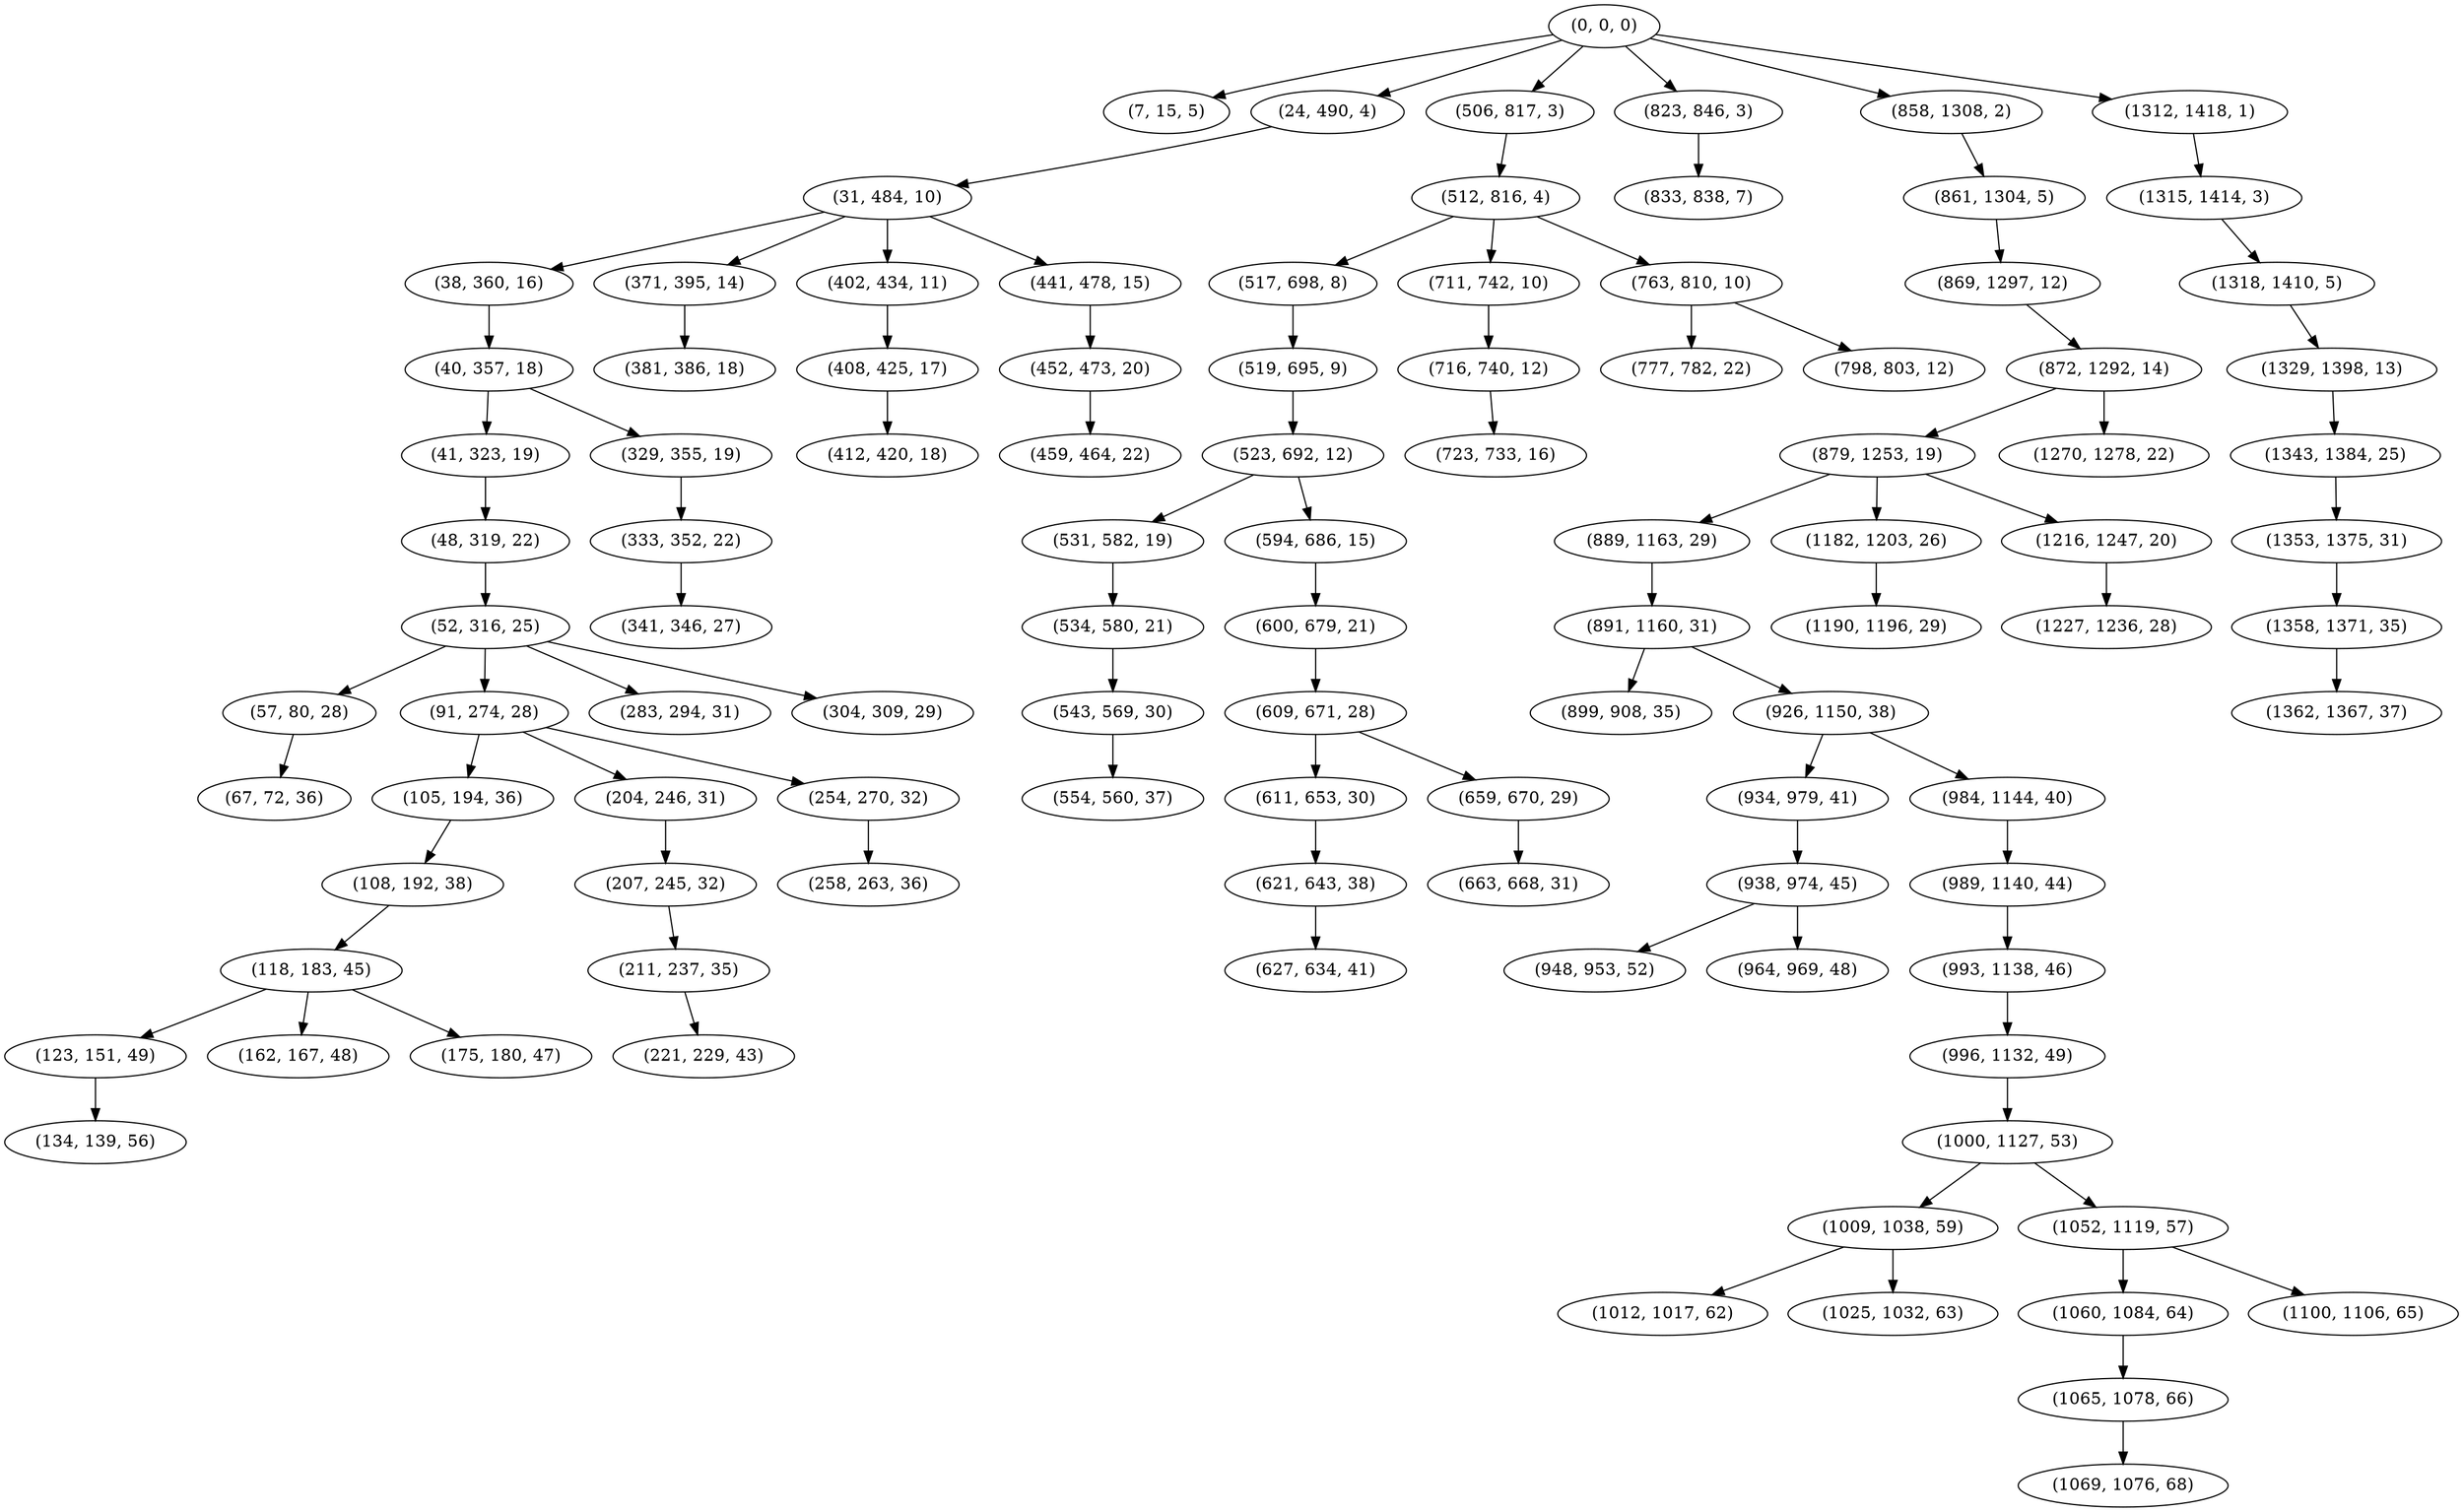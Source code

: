 digraph tree {
    "(0, 0, 0)";
    "(7, 15, 5)";
    "(24, 490, 4)";
    "(31, 484, 10)";
    "(38, 360, 16)";
    "(40, 357, 18)";
    "(41, 323, 19)";
    "(48, 319, 22)";
    "(52, 316, 25)";
    "(57, 80, 28)";
    "(67, 72, 36)";
    "(91, 274, 28)";
    "(105, 194, 36)";
    "(108, 192, 38)";
    "(118, 183, 45)";
    "(123, 151, 49)";
    "(134, 139, 56)";
    "(162, 167, 48)";
    "(175, 180, 47)";
    "(204, 246, 31)";
    "(207, 245, 32)";
    "(211, 237, 35)";
    "(221, 229, 43)";
    "(254, 270, 32)";
    "(258, 263, 36)";
    "(283, 294, 31)";
    "(304, 309, 29)";
    "(329, 355, 19)";
    "(333, 352, 22)";
    "(341, 346, 27)";
    "(371, 395, 14)";
    "(381, 386, 18)";
    "(402, 434, 11)";
    "(408, 425, 17)";
    "(412, 420, 18)";
    "(441, 478, 15)";
    "(452, 473, 20)";
    "(459, 464, 22)";
    "(506, 817, 3)";
    "(512, 816, 4)";
    "(517, 698, 8)";
    "(519, 695, 9)";
    "(523, 692, 12)";
    "(531, 582, 19)";
    "(534, 580, 21)";
    "(543, 569, 30)";
    "(554, 560, 37)";
    "(594, 686, 15)";
    "(600, 679, 21)";
    "(609, 671, 28)";
    "(611, 653, 30)";
    "(621, 643, 38)";
    "(627, 634, 41)";
    "(659, 670, 29)";
    "(663, 668, 31)";
    "(711, 742, 10)";
    "(716, 740, 12)";
    "(723, 733, 16)";
    "(763, 810, 10)";
    "(777, 782, 22)";
    "(798, 803, 12)";
    "(823, 846, 3)";
    "(833, 838, 7)";
    "(858, 1308, 2)";
    "(861, 1304, 5)";
    "(869, 1297, 12)";
    "(872, 1292, 14)";
    "(879, 1253, 19)";
    "(889, 1163, 29)";
    "(891, 1160, 31)";
    "(899, 908, 35)";
    "(926, 1150, 38)";
    "(934, 979, 41)";
    "(938, 974, 45)";
    "(948, 953, 52)";
    "(964, 969, 48)";
    "(984, 1144, 40)";
    "(989, 1140, 44)";
    "(993, 1138, 46)";
    "(996, 1132, 49)";
    "(1000, 1127, 53)";
    "(1009, 1038, 59)";
    "(1012, 1017, 62)";
    "(1025, 1032, 63)";
    "(1052, 1119, 57)";
    "(1060, 1084, 64)";
    "(1065, 1078, 66)";
    "(1069, 1076, 68)";
    "(1100, 1106, 65)";
    "(1182, 1203, 26)";
    "(1190, 1196, 29)";
    "(1216, 1247, 20)";
    "(1227, 1236, 28)";
    "(1270, 1278, 22)";
    "(1312, 1418, 1)";
    "(1315, 1414, 3)";
    "(1318, 1410, 5)";
    "(1329, 1398, 13)";
    "(1343, 1384, 25)";
    "(1353, 1375, 31)";
    "(1358, 1371, 35)";
    "(1362, 1367, 37)";
    "(0, 0, 0)" -> "(7, 15, 5)";
    "(0, 0, 0)" -> "(24, 490, 4)";
    "(0, 0, 0)" -> "(506, 817, 3)";
    "(0, 0, 0)" -> "(823, 846, 3)";
    "(0, 0, 0)" -> "(858, 1308, 2)";
    "(0, 0, 0)" -> "(1312, 1418, 1)";
    "(24, 490, 4)" -> "(31, 484, 10)";
    "(31, 484, 10)" -> "(38, 360, 16)";
    "(31, 484, 10)" -> "(371, 395, 14)";
    "(31, 484, 10)" -> "(402, 434, 11)";
    "(31, 484, 10)" -> "(441, 478, 15)";
    "(38, 360, 16)" -> "(40, 357, 18)";
    "(40, 357, 18)" -> "(41, 323, 19)";
    "(40, 357, 18)" -> "(329, 355, 19)";
    "(41, 323, 19)" -> "(48, 319, 22)";
    "(48, 319, 22)" -> "(52, 316, 25)";
    "(52, 316, 25)" -> "(57, 80, 28)";
    "(52, 316, 25)" -> "(91, 274, 28)";
    "(52, 316, 25)" -> "(283, 294, 31)";
    "(52, 316, 25)" -> "(304, 309, 29)";
    "(57, 80, 28)" -> "(67, 72, 36)";
    "(91, 274, 28)" -> "(105, 194, 36)";
    "(91, 274, 28)" -> "(204, 246, 31)";
    "(91, 274, 28)" -> "(254, 270, 32)";
    "(105, 194, 36)" -> "(108, 192, 38)";
    "(108, 192, 38)" -> "(118, 183, 45)";
    "(118, 183, 45)" -> "(123, 151, 49)";
    "(118, 183, 45)" -> "(162, 167, 48)";
    "(118, 183, 45)" -> "(175, 180, 47)";
    "(123, 151, 49)" -> "(134, 139, 56)";
    "(204, 246, 31)" -> "(207, 245, 32)";
    "(207, 245, 32)" -> "(211, 237, 35)";
    "(211, 237, 35)" -> "(221, 229, 43)";
    "(254, 270, 32)" -> "(258, 263, 36)";
    "(329, 355, 19)" -> "(333, 352, 22)";
    "(333, 352, 22)" -> "(341, 346, 27)";
    "(371, 395, 14)" -> "(381, 386, 18)";
    "(402, 434, 11)" -> "(408, 425, 17)";
    "(408, 425, 17)" -> "(412, 420, 18)";
    "(441, 478, 15)" -> "(452, 473, 20)";
    "(452, 473, 20)" -> "(459, 464, 22)";
    "(506, 817, 3)" -> "(512, 816, 4)";
    "(512, 816, 4)" -> "(517, 698, 8)";
    "(512, 816, 4)" -> "(711, 742, 10)";
    "(512, 816, 4)" -> "(763, 810, 10)";
    "(517, 698, 8)" -> "(519, 695, 9)";
    "(519, 695, 9)" -> "(523, 692, 12)";
    "(523, 692, 12)" -> "(531, 582, 19)";
    "(523, 692, 12)" -> "(594, 686, 15)";
    "(531, 582, 19)" -> "(534, 580, 21)";
    "(534, 580, 21)" -> "(543, 569, 30)";
    "(543, 569, 30)" -> "(554, 560, 37)";
    "(594, 686, 15)" -> "(600, 679, 21)";
    "(600, 679, 21)" -> "(609, 671, 28)";
    "(609, 671, 28)" -> "(611, 653, 30)";
    "(609, 671, 28)" -> "(659, 670, 29)";
    "(611, 653, 30)" -> "(621, 643, 38)";
    "(621, 643, 38)" -> "(627, 634, 41)";
    "(659, 670, 29)" -> "(663, 668, 31)";
    "(711, 742, 10)" -> "(716, 740, 12)";
    "(716, 740, 12)" -> "(723, 733, 16)";
    "(763, 810, 10)" -> "(777, 782, 22)";
    "(763, 810, 10)" -> "(798, 803, 12)";
    "(823, 846, 3)" -> "(833, 838, 7)";
    "(858, 1308, 2)" -> "(861, 1304, 5)";
    "(861, 1304, 5)" -> "(869, 1297, 12)";
    "(869, 1297, 12)" -> "(872, 1292, 14)";
    "(872, 1292, 14)" -> "(879, 1253, 19)";
    "(872, 1292, 14)" -> "(1270, 1278, 22)";
    "(879, 1253, 19)" -> "(889, 1163, 29)";
    "(879, 1253, 19)" -> "(1182, 1203, 26)";
    "(879, 1253, 19)" -> "(1216, 1247, 20)";
    "(889, 1163, 29)" -> "(891, 1160, 31)";
    "(891, 1160, 31)" -> "(899, 908, 35)";
    "(891, 1160, 31)" -> "(926, 1150, 38)";
    "(926, 1150, 38)" -> "(934, 979, 41)";
    "(926, 1150, 38)" -> "(984, 1144, 40)";
    "(934, 979, 41)" -> "(938, 974, 45)";
    "(938, 974, 45)" -> "(948, 953, 52)";
    "(938, 974, 45)" -> "(964, 969, 48)";
    "(984, 1144, 40)" -> "(989, 1140, 44)";
    "(989, 1140, 44)" -> "(993, 1138, 46)";
    "(993, 1138, 46)" -> "(996, 1132, 49)";
    "(996, 1132, 49)" -> "(1000, 1127, 53)";
    "(1000, 1127, 53)" -> "(1009, 1038, 59)";
    "(1000, 1127, 53)" -> "(1052, 1119, 57)";
    "(1009, 1038, 59)" -> "(1012, 1017, 62)";
    "(1009, 1038, 59)" -> "(1025, 1032, 63)";
    "(1052, 1119, 57)" -> "(1060, 1084, 64)";
    "(1052, 1119, 57)" -> "(1100, 1106, 65)";
    "(1060, 1084, 64)" -> "(1065, 1078, 66)";
    "(1065, 1078, 66)" -> "(1069, 1076, 68)";
    "(1182, 1203, 26)" -> "(1190, 1196, 29)";
    "(1216, 1247, 20)" -> "(1227, 1236, 28)";
    "(1312, 1418, 1)" -> "(1315, 1414, 3)";
    "(1315, 1414, 3)" -> "(1318, 1410, 5)";
    "(1318, 1410, 5)" -> "(1329, 1398, 13)";
    "(1329, 1398, 13)" -> "(1343, 1384, 25)";
    "(1343, 1384, 25)" -> "(1353, 1375, 31)";
    "(1353, 1375, 31)" -> "(1358, 1371, 35)";
    "(1358, 1371, 35)" -> "(1362, 1367, 37)";
}
